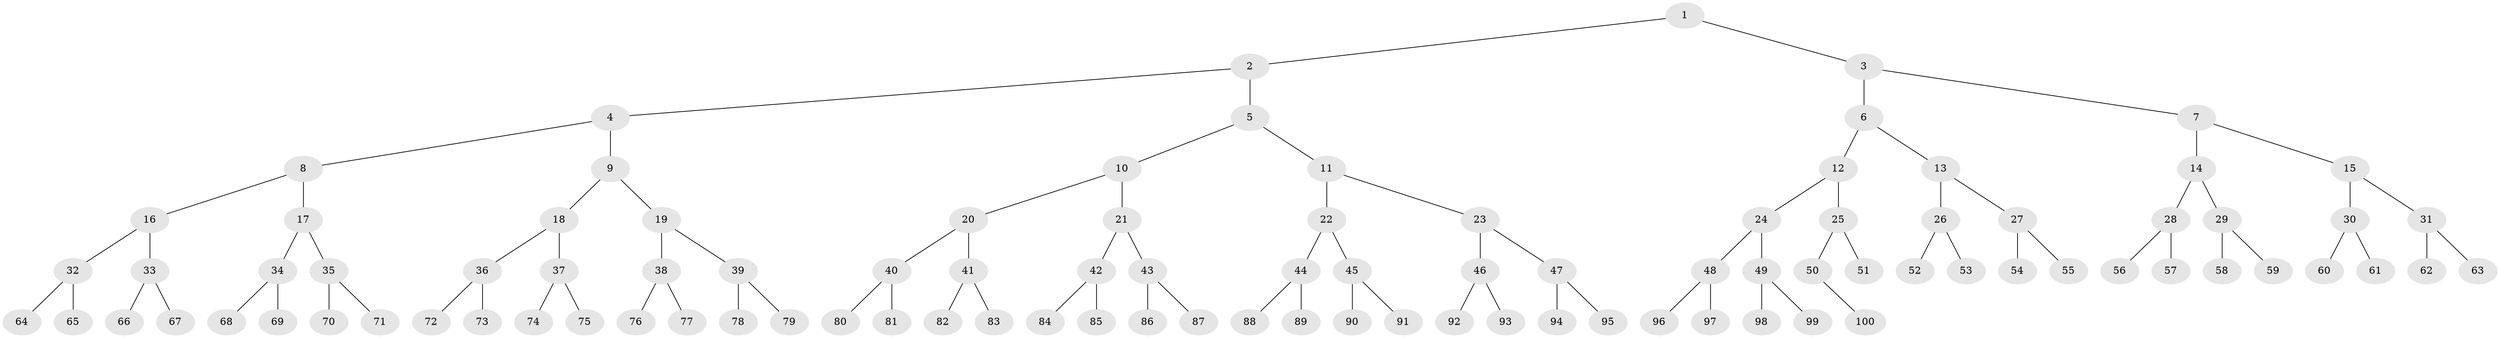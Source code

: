 // Generated by graph-tools (version 1.1) at 2025/11/02/21/25 10:11:10]
// undirected, 100 vertices, 99 edges
graph export_dot {
graph [start="1"]
  node [color=gray90,style=filled];
  1;
  2 [latent=1];
  3 [latent=1];
  4 [latent=0.5];
  5 [latent=0.5];
  6 [latent=0.5];
  7 [latent=0.5];
  8 [latent=0.333333];
  9 [latent=0.333333];
  10 [latent=0.333333];
  11 [latent=0.333333];
  12 [latent=0.333333];
  13 [latent=0.333333];
  14 [latent=0.333333];
  15 [latent=0.333333];
  16 [latent=0.25];
  17 [latent=0.25];
  18 [latent=0.25];
  19 [latent=0.25];
  20 [latent=0.25];
  21 [latent=0.25];
  22 [latent=0.25];
  23 [latent=0.25];
  24 [latent=0.25];
  25 [latent=0.25];
  26 [latent=0.25];
  27 [latent=0.25];
  28 [latent=0.25];
  29 [latent=0.25];
  30 [latent=0.25];
  31 [latent=0.25];
  32 [latent=0.2];
  33 [latent=0.2];
  34 [latent=0.2];
  35 [latent=0.2];
  36 [latent=0.2];
  37 [latent=0.2];
  38 [latent=0.2];
  39 [latent=0.2];
  40 [latent=0.2];
  41 [latent=0.2];
  42 [latent=0.2];
  43 [latent=0.2];
  44 [latent=0.2];
  45 [latent=0.2];
  46 [latent=0.2];
  47 [latent=0.2];
  48 [latent=0.2];
  49 [latent=0.2];
  50 [latent=0.2];
  51 [latent=0.2];
  52 [latent=0.2];
  53 [latent=0.2];
  54 [latent=0.2];
  55 [latent=0.2];
  56 [latent=0.2];
  57 [latent=0.2];
  58 [latent=0.2];
  59 [latent=0.2];
  60 [latent=0.2];
  61 [latent=0.2];
  62 [latent=0.2];
  63 [latent=0.2];
  64 [latent=0.166667];
  65 [latent=0.166667];
  66 [latent=0.166667];
  67 [latent=0.166667];
  68 [latent=0.166667];
  69 [latent=0.166667];
  70 [latent=0.166667];
  71 [latent=0.166667];
  72 [latent=0.166667];
  73 [latent=0.166667];
  74 [latent=0.166667];
  75 [latent=0.166667];
  76 [latent=0.166667];
  77 [latent=0.166667];
  78 [latent=0.166667];
  79 [latent=0.166667];
  80 [latent=0.166667];
  81 [latent=0.166667];
  82 [latent=0.166667];
  83 [latent=0.166667];
  84 [latent=0.166667];
  85 [latent=0.166667];
  86 [latent=0.166667];
  87 [latent=0.166667];
  88 [latent=0.166667];
  89 [latent=0.166667];
  90 [latent=0.166667];
  91 [latent=0.166667];
  92 [latent=0.166667];
  93 [latent=0.166667];
  94 [latent=0.166667];
  95 [latent=0.166667];
  96 [latent=0.166667];
  97 [latent=0.166667];
  98 [latent=0.166667];
  99 [latent=0.166667];
  100 [latent=0.166667];
  1 -- 2;
  1 -- 3;
  2 -- 4;
  2 -- 5;
  3 -- 6;
  3 -- 7;
  4 -- 8;
  4 -- 9;
  5 -- 10;
  5 -- 11;
  6 -- 12;
  6 -- 13;
  7 -- 14;
  7 -- 15;
  8 -- 16;
  8 -- 17;
  9 -- 18;
  9 -- 19;
  10 -- 20;
  10 -- 21;
  11 -- 22;
  11 -- 23;
  12 -- 24;
  12 -- 25;
  13 -- 26;
  13 -- 27;
  14 -- 28;
  14 -- 29;
  15 -- 30;
  15 -- 31;
  16 -- 32;
  16 -- 33;
  17 -- 34;
  17 -- 35;
  18 -- 36;
  18 -- 37;
  19 -- 38;
  19 -- 39;
  20 -- 40;
  20 -- 41;
  21 -- 42;
  21 -- 43;
  22 -- 44;
  22 -- 45;
  23 -- 46;
  23 -- 47;
  24 -- 48;
  24 -- 49;
  25 -- 50;
  25 -- 51;
  26 -- 52;
  26 -- 53;
  27 -- 54;
  27 -- 55;
  28 -- 56;
  28 -- 57;
  29 -- 58;
  29 -- 59;
  30 -- 60;
  30 -- 61;
  31 -- 62;
  31 -- 63;
  32 -- 64;
  32 -- 65;
  33 -- 66;
  33 -- 67;
  34 -- 68;
  34 -- 69;
  35 -- 70;
  35 -- 71;
  36 -- 72;
  36 -- 73;
  37 -- 74;
  37 -- 75;
  38 -- 76;
  38 -- 77;
  39 -- 78;
  39 -- 79;
  40 -- 80;
  40 -- 81;
  41 -- 82;
  41 -- 83;
  42 -- 84;
  42 -- 85;
  43 -- 86;
  43 -- 87;
  44 -- 88;
  44 -- 89;
  45 -- 90;
  45 -- 91;
  46 -- 92;
  46 -- 93;
  47 -- 94;
  47 -- 95;
  48 -- 96;
  48 -- 97;
  49 -- 98;
  49 -- 99;
  50 -- 100;
}
